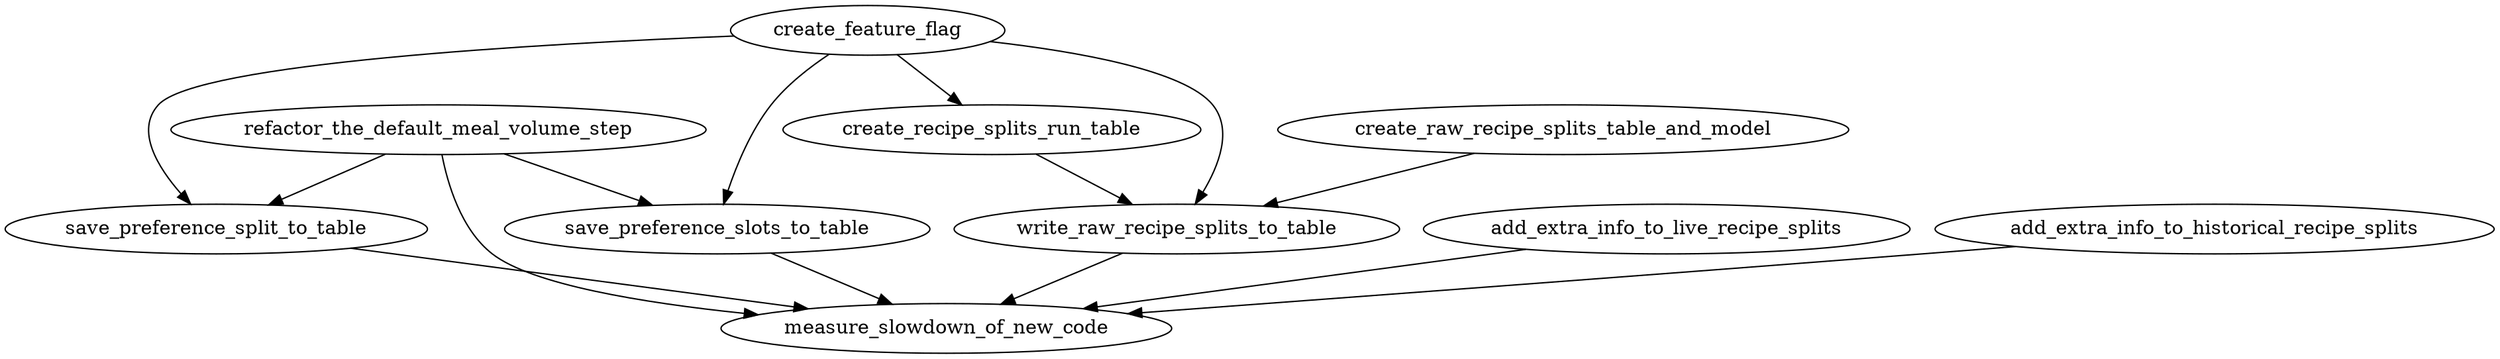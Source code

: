 digraph Refactor {
 refactor_the_default_meal_volume_step -> save_preference_split_to_table
 refactor_the_default_meal_volume_step -> save_preference_slots_to_table
 refactor_the_default_meal_volume_step -> measure_slowdown_of_new_code
 create_feature_flag -> create_recipe_splits_run_table
 create_feature_flag -> save_preference_split_to_table
 create_feature_flag -> save_preference_slots_to_table
 create_feature_flag -> write_raw_recipe_splits_to_table
 create_recipe_splits_run_table -> write_raw_recipe_splits_to_table
 create_raw_recipe_splits_table_and_model->write_raw_recipe_splits_to_table
 save_preference_split_to_table -> measure_slowdown_of_new_code
 save_preference_slots_to_table -> measure_slowdown_of_new_code
 add_extra_info_to_live_recipe_splits -> measure_slowdown_of_new_code
 add_extra_info_to_historical_recipe_splits -> measure_slowdown_of_new_code
 write_raw_recipe_splits_to_table -> measure_slowdown_of_new_code
}
